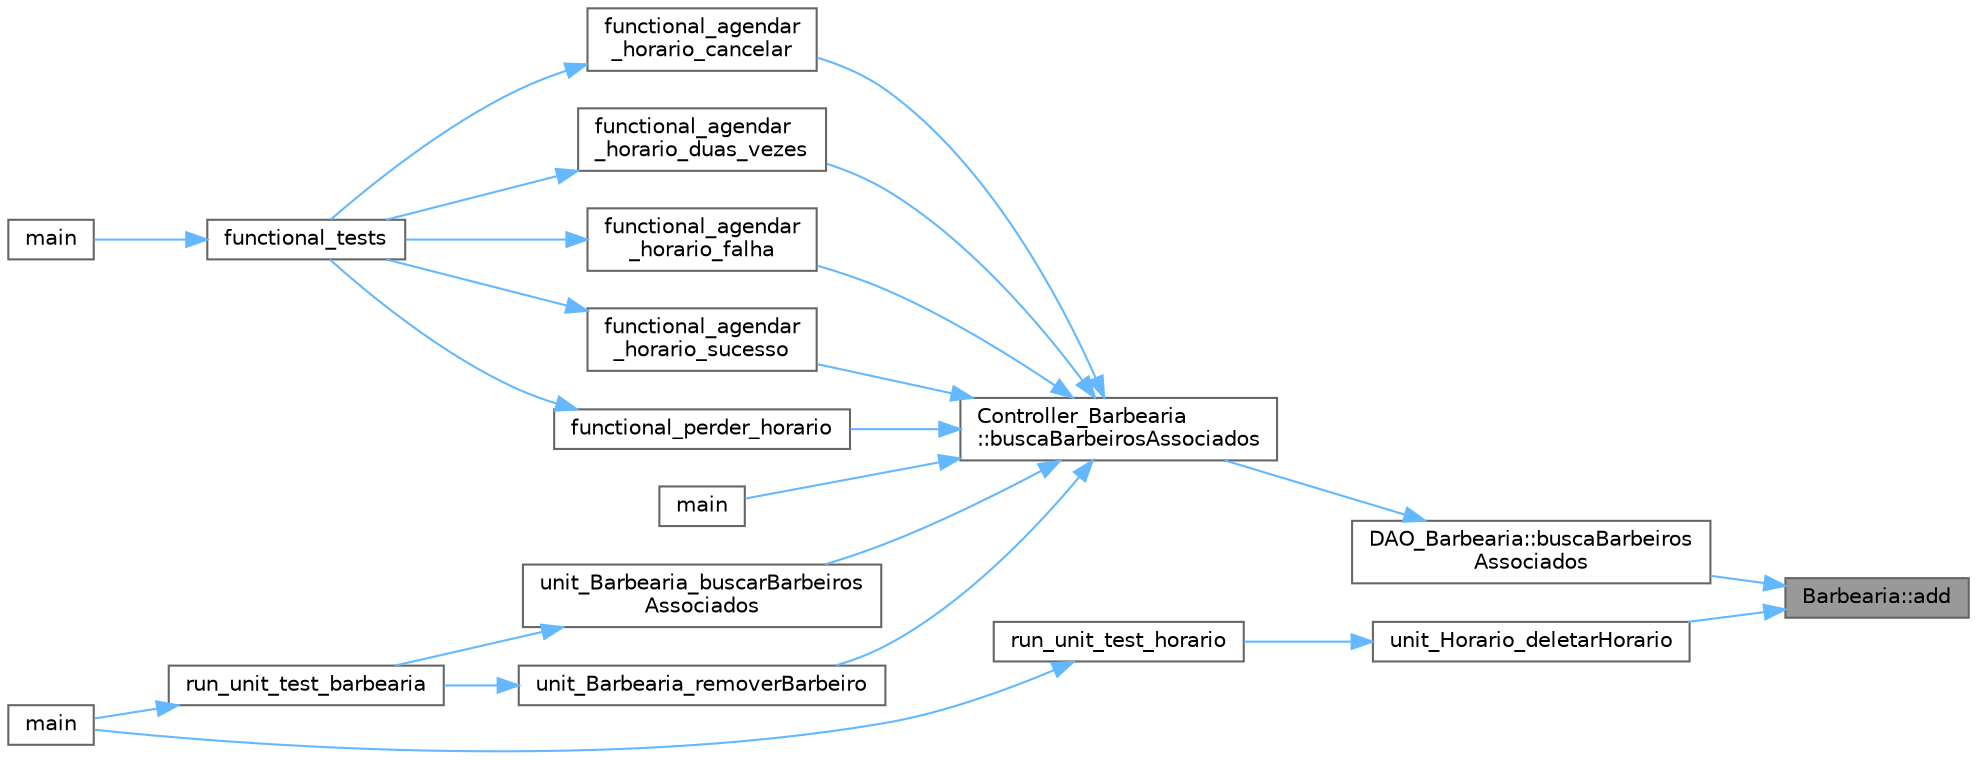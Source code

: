 digraph "Barbearia::add"
{
 // LATEX_PDF_SIZE
  bgcolor="transparent";
  edge [fontname=Helvetica,fontsize=10,labelfontname=Helvetica,labelfontsize=10];
  node [fontname=Helvetica,fontsize=10,shape=box,height=0.2,width=0.4];
  rankdir="RL";
  Node1 [id="Node000001",label="Barbearia::add",height=0.2,width=0.4,color="gray40", fillcolor="grey60", style="filled", fontcolor="black",tooltip=" "];
  Node1 -> Node2 [id="edge1_Node000001_Node000002",dir="back",color="steelblue1",style="solid",tooltip=" "];
  Node2 [id="Node000002",label="DAO_Barbearia::buscaBarbeiros\lAssociados",height=0.2,width=0.4,color="grey40", fillcolor="white", style="filled",URL="$class_d_a_o___barbearia.html#abe1704f6784a4f1a6872bf6f645ed7b0",tooltip="Busca os barbeiros associados a uma barbearia."];
  Node2 -> Node3 [id="edge2_Node000002_Node000003",dir="back",color="steelblue1",style="solid",tooltip=" "];
  Node3 [id="Node000003",label="Controller_Barbearia\l::buscaBarbeirosAssociados",height=0.2,width=0.4,color="grey40", fillcolor="white", style="filled",URL="$class_controller___barbearia.html#ac3dddaa12b66e142b3cb0bcf0f8b97d5",tooltip="Busca os barbeiros associados a uma barbearia."];
  Node3 -> Node4 [id="edge3_Node000003_Node000004",dir="back",color="steelblue1",style="solid",tooltip=" "];
  Node4 [id="Node000004",label="functional_agendar\l_horario_cancelar",height=0.2,width=0.4,color="grey40", fillcolor="white", style="filled",URL="$functional__tests_8cpp.html#ad15fe7ec5301c8b70e773b0a58c5e0a5",tooltip=" "];
  Node4 -> Node5 [id="edge4_Node000004_Node000005",dir="back",color="steelblue1",style="solid",tooltip=" "];
  Node5 [id="Node000005",label="functional_tests",height=0.2,width=0.4,color="grey40", fillcolor="white", style="filled",URL="$functional__tests_8cpp.html#ac66c0c95899deebf8facb8a3b93eb06e",tooltip=" "];
  Node5 -> Node6 [id="edge5_Node000005_Node000006",dir="back",color="steelblue1",style="solid",tooltip=" "];
  Node6 [id="Node000006",label="main",height=0.2,width=0.4,color="grey40", fillcolor="white", style="filled",URL="$test_2functional_2main_8cpp.html#ae66f6b31b5ad750f1fe042a706a4e3d4",tooltip=" "];
  Node3 -> Node7 [id="edge6_Node000003_Node000007",dir="back",color="steelblue1",style="solid",tooltip=" "];
  Node7 [id="Node000007",label="functional_agendar\l_horario_duas_vezes",height=0.2,width=0.4,color="grey40", fillcolor="white", style="filled",URL="$functional__tests_8cpp.html#a834bbfa41804e8851e5079e7126c83af",tooltip=" "];
  Node7 -> Node5 [id="edge7_Node000007_Node000005",dir="back",color="steelblue1",style="solid",tooltip=" "];
  Node3 -> Node8 [id="edge8_Node000003_Node000008",dir="back",color="steelblue1",style="solid",tooltip=" "];
  Node8 [id="Node000008",label="functional_agendar\l_horario_falha",height=0.2,width=0.4,color="grey40", fillcolor="white", style="filled",URL="$functional__tests_8cpp.html#a988006b3495a457ea2c825651b91be60",tooltip=" "];
  Node8 -> Node5 [id="edge9_Node000008_Node000005",dir="back",color="steelblue1",style="solid",tooltip=" "];
  Node3 -> Node9 [id="edge10_Node000003_Node000009",dir="back",color="steelblue1",style="solid",tooltip=" "];
  Node9 [id="Node000009",label="functional_agendar\l_horario_sucesso",height=0.2,width=0.4,color="grey40", fillcolor="white", style="filled",URL="$functional__tests_8cpp.html#a1eea1f92c722dc2df4cf7386d0ca945a",tooltip=" "];
  Node9 -> Node5 [id="edge11_Node000009_Node000005",dir="back",color="steelblue1",style="solid",tooltip=" "];
  Node3 -> Node10 [id="edge12_Node000003_Node000010",dir="back",color="steelblue1",style="solid",tooltip=" "];
  Node10 [id="Node000010",label="functional_perder_horario",height=0.2,width=0.4,color="grey40", fillcolor="white", style="filled",URL="$functional__tests_8cpp.html#acdb5d732fe4dc3af6303b9e978a8b53f",tooltip=" "];
  Node10 -> Node5 [id="edge13_Node000010_Node000005",dir="back",color="steelblue1",style="solid",tooltip=" "];
  Node3 -> Node11 [id="edge14_Node000003_Node000011",dir="back",color="steelblue1",style="solid",tooltip=" "];
  Node11 [id="Node000011",label="main",height=0.2,width=0.4,color="grey40", fillcolor="white", style="filled",URL="$_easy_barber_2main_8cpp.html#a0ddf1224851353fc92bfbff6f499fa97",tooltip=" "];
  Node3 -> Node12 [id="edge15_Node000003_Node000012",dir="back",color="steelblue1",style="solid",tooltip=" "];
  Node12 [id="Node000012",label="unit_Barbearia_buscarBarbeiros\lAssociados",height=0.2,width=0.4,color="grey40", fillcolor="white", style="filled",URL="$unit__barbearia_8cpp.html#a747124cfd67faafd6583edc3c38d2273",tooltip=" "];
  Node12 -> Node13 [id="edge16_Node000012_Node000013",dir="back",color="steelblue1",style="solid",tooltip=" "];
  Node13 [id="Node000013",label="run_unit_test_barbearia",height=0.2,width=0.4,color="grey40", fillcolor="white", style="filled",URL="$unit__barbearia_8cpp.html#a2f665a11fa69c3619177d977abc52226",tooltip=" "];
  Node13 -> Node14 [id="edge17_Node000013_Node000014",dir="back",color="steelblue1",style="solid",tooltip=" "];
  Node14 [id="Node000014",label="main",height=0.2,width=0.4,color="grey40", fillcolor="white", style="filled",URL="$test_2unit_2main_8cpp.html#ae66f6b31b5ad750f1fe042a706a4e3d4",tooltip=" "];
  Node3 -> Node15 [id="edge18_Node000003_Node000015",dir="back",color="steelblue1",style="solid",tooltip=" "];
  Node15 [id="Node000015",label="unit_Barbearia_removerBarbeiro",height=0.2,width=0.4,color="grey40", fillcolor="white", style="filled",URL="$unit__barbearia_8cpp.html#a932ed951d003fbfc763c8a3a18205a3a",tooltip=" "];
  Node15 -> Node13 [id="edge19_Node000015_Node000013",dir="back",color="steelblue1",style="solid",tooltip=" "];
  Node1 -> Node16 [id="edge20_Node000001_Node000016",dir="back",color="steelblue1",style="solid",tooltip=" "];
  Node16 [id="Node000016",label="unit_Horario_deletarHorario",height=0.2,width=0.4,color="grey40", fillcolor="white", style="filled",URL="$unit__horario_8cpp.html#a093d89f8c5b0efd32f6655dc2f6b56d1",tooltip="Testa a função deletarHorario do controller de horario."];
  Node16 -> Node17 [id="edge21_Node000016_Node000017",dir="back",color="steelblue1",style="solid",tooltip=" "];
  Node17 [id="Node000017",label="run_unit_test_horario",height=0.2,width=0.4,color="grey40", fillcolor="white", style="filled",URL="$unit__horario_8cpp.html#aeb537e7baefa90f8f98ebc2a36d81e32",tooltip="Executa todos os testes unitários para a classe Horario."];
  Node17 -> Node14 [id="edge22_Node000017_Node000014",dir="back",color="steelblue1",style="solid",tooltip=" "];
}
